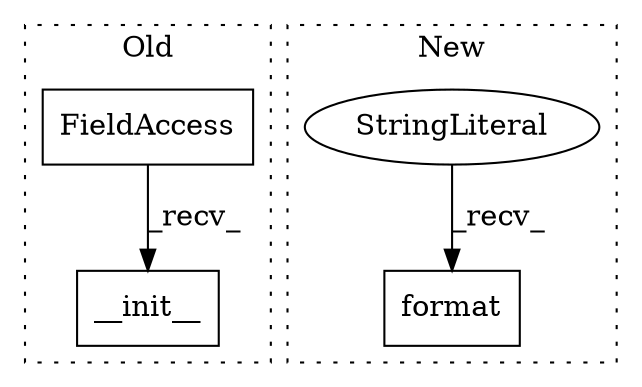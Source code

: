 digraph G {
subgraph cluster0 {
1 [label="__init__" a="32" s="25507,25520" l="9,1" shape="box"];
4 [label="FieldAccess" a="22" s="25476" l="30" shape="box"];
label = "Old";
style="dotted";
}
subgraph cluster1 {
2 [label="format" a="32" s="28416,28424" l="7,1" shape="box"];
3 [label="StringLiteral" a="45" s="28400" l="15" shape="ellipse"];
label = "New";
style="dotted";
}
3 -> 2 [label="_recv_"];
4 -> 1 [label="_recv_"];
}